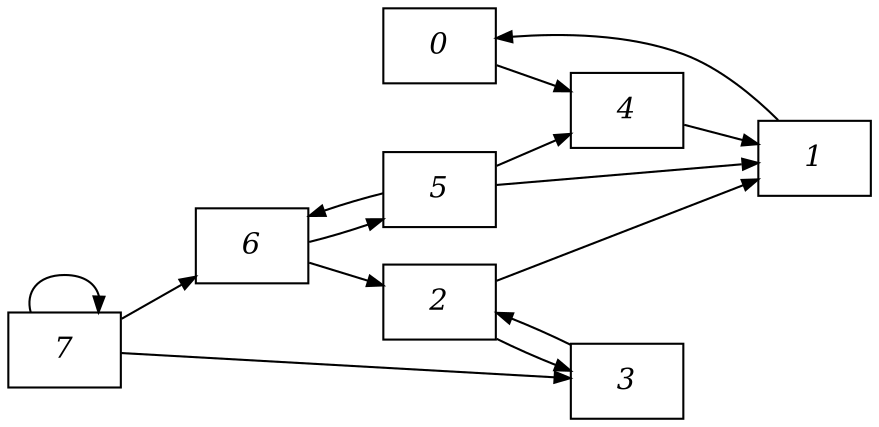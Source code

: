 digraph G {

/* Graph Attributes */
graph [rankdir = LR];

/* Node Attributes */
node [shape = rectangle, fillcolor = white, style = filled, fontname = "Times-Italic"];

/* Edge Attributes */
edge [fontname = "Times-Italic", arrowsize = 0.75, fontsize = 16];

/* Nodes */
0 [label = "0"];
1 [label = "1"];
2 [label = "2"];
3 [label = "3"];
4 [label = "4"];
5 [label = "5"];
6 [label = "6"];
7 [label = "7"];

/* Edges */
0 -> 4 [];
1 -> 0 [];
2 -> 3 [];
2 -> 1 [];
3 -> 2 [];
4 -> 1 [];
5 -> 6 [];
5 -> 4 [];
5 -> 1 [];
6 -> 5 [];
6 -> 2 [];
7 -> 7 [];
7 -> 6 [];
7 -> 3 [];

}
